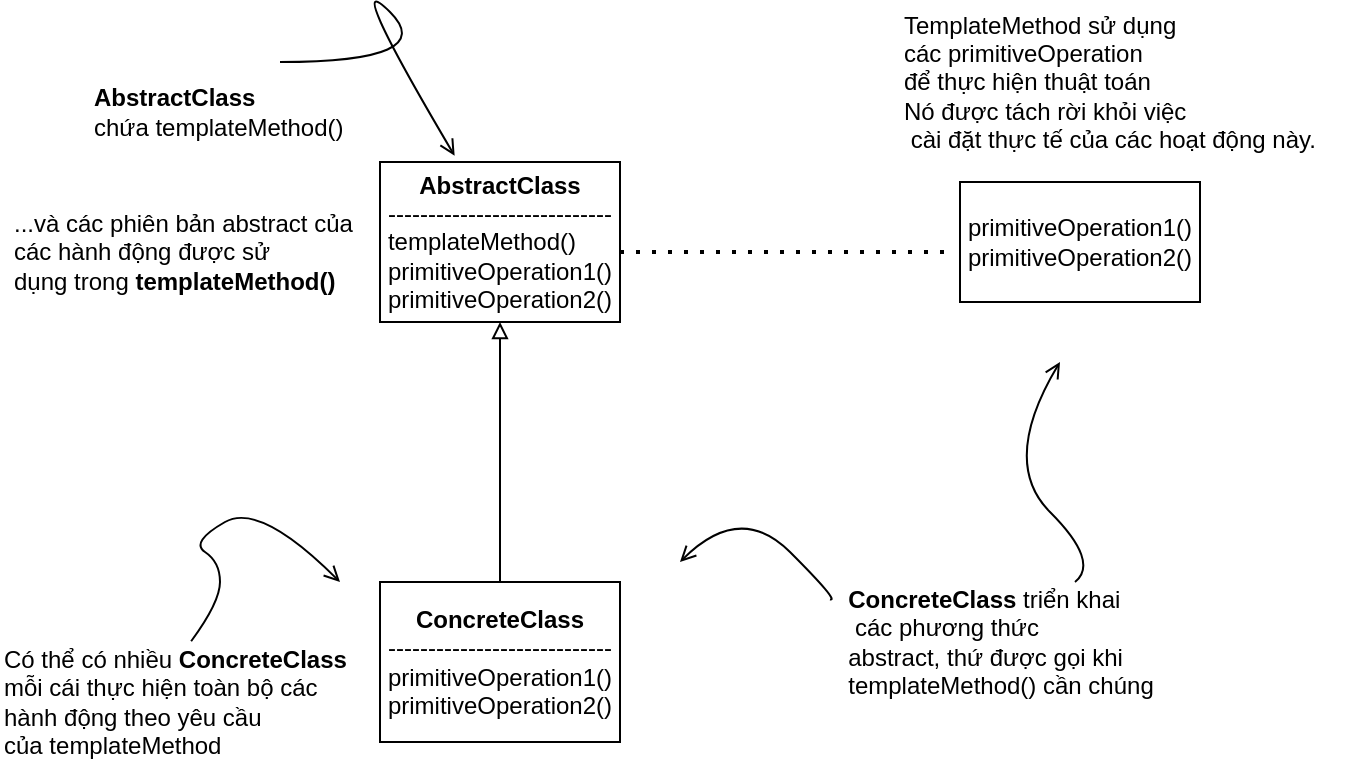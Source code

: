 <mxfile version="16.4.5" type="github">
  <diagram id="D6CNZqnAn27z-_fWBvvw" name="Page-1">
    <mxGraphModel dx="716" dy="397" grid="1" gridSize="10" guides="1" tooltips="1" connect="1" arrows="1" fold="1" page="1" pageScale="1" pageWidth="850" pageHeight="1100" math="0" shadow="0">
      <root>
        <mxCell id="0" />
        <mxCell id="1" parent="0" />
        <mxCell id="q8Iq8Qz22xRnlzVJrOMp-1" value="&lt;b&gt;AbstractClass&lt;/b&gt;&lt;br&gt;----------------------------&lt;br&gt;&lt;div style=&quot;text-align: left&quot;&gt;&lt;span&gt;templateMethod()&lt;/span&gt;&lt;/div&gt;&lt;div style=&quot;text-align: left&quot;&gt;&lt;span&gt;primitiveOperation1()&lt;/span&gt;&lt;/div&gt;&lt;div style=&quot;text-align: left&quot;&gt;&lt;span&gt;primitiveOperation2()&lt;/span&gt;&lt;/div&gt;" style="rounded=0;whiteSpace=wrap;html=1;" vertex="1" parent="1">
          <mxGeometry x="280" y="210" width="120" height="80" as="geometry" />
        </mxCell>
        <mxCell id="q8Iq8Qz22xRnlzVJrOMp-2" value="&lt;b&gt;ConcreteClass&lt;/b&gt;&lt;br&gt;----------------------------&lt;br&gt;&lt;div style=&quot;text-align: left&quot;&gt;&lt;span&gt;primitiveOperation1()&lt;/span&gt;&lt;/div&gt;&lt;div style=&quot;text-align: left&quot;&gt;&lt;span&gt;primitiveOperation2()&lt;/span&gt;&lt;/div&gt;" style="rounded=0;whiteSpace=wrap;html=1;" vertex="1" parent="1">
          <mxGeometry x="280" y="420" width="120" height="80" as="geometry" />
        </mxCell>
        <mxCell id="q8Iq8Qz22xRnlzVJrOMp-3" value="" style="endArrow=block;html=1;rounded=0;exitX=0.5;exitY=0;exitDx=0;exitDy=0;entryX=0.5;entryY=1;entryDx=0;entryDy=0;endFill=0;" edge="1" parent="1" source="q8Iq8Qz22xRnlzVJrOMp-2" target="q8Iq8Qz22xRnlzVJrOMp-1">
          <mxGeometry width="50" height="50" relative="1" as="geometry">
            <mxPoint x="260" y="450" as="sourcePoint" />
            <mxPoint x="310" y="390" as="targetPoint" />
          </mxGeometry>
        </mxCell>
        <mxCell id="q8Iq8Qz22xRnlzVJrOMp-4" value="&lt;div style=&quot;text-align: left&quot;&gt;primitiveOperation1()&lt;/div&gt;&lt;div style=&quot;text-align: left&quot;&gt;primitiveOperation2()&lt;/div&gt;" style="rounded=0;whiteSpace=wrap;html=1;" vertex="1" parent="1">
          <mxGeometry x="570" y="220" width="120" height="60" as="geometry" />
        </mxCell>
        <mxCell id="q8Iq8Qz22xRnlzVJrOMp-5" value="" style="endArrow=none;dashed=1;html=1;dashPattern=1 3;strokeWidth=2;rounded=0;entryX=-0.017;entryY=0.583;entryDx=0;entryDy=0;entryPerimeter=0;" edge="1" parent="1" target="q8Iq8Qz22xRnlzVJrOMp-4">
          <mxGeometry width="50" height="50" relative="1" as="geometry">
            <mxPoint x="400" y="255" as="sourcePoint" />
            <mxPoint x="450" y="300" as="targetPoint" />
          </mxGeometry>
        </mxCell>
        <mxCell id="q8Iq8Qz22xRnlzVJrOMp-6" value="&lt;b&gt;AbstractClass&lt;/b&gt;&lt;br&gt;chứa templateMethod()" style="text;html=1;align=left;verticalAlign=middle;resizable=0;points=[];autosize=1;strokeColor=none;fillColor=none;" vertex="1" parent="1">
          <mxGeometry x="135" y="170" width="140" height="30" as="geometry" />
        </mxCell>
        <mxCell id="q8Iq8Qz22xRnlzVJrOMp-7" value="&lt;div&gt;&lt;span&gt;...và các phiên bản abstract của&amp;nbsp;&lt;/span&gt;&lt;/div&gt;&lt;div&gt;&lt;span&gt;các hành động được sử&amp;nbsp;&lt;/span&gt;&lt;/div&gt;&lt;div&gt;dụng trong &lt;b&gt;templateMethod()&lt;/b&gt;&lt;/div&gt;" style="text;html=1;align=left;verticalAlign=middle;resizable=0;points=[];autosize=1;strokeColor=none;fillColor=none;" vertex="1" parent="1">
          <mxGeometry x="95" y="230" width="190" height="50" as="geometry" />
        </mxCell>
        <mxCell id="q8Iq8Qz22xRnlzVJrOMp-8" value="Có thể có nhiều &lt;b&gt;ConcreteClass&lt;/b&gt;&lt;br&gt;mỗi cái thực hiện toàn bộ các&lt;br&gt;hành động theo yêu cầu&lt;br&gt;của templateMethod" style="text;html=1;align=left;verticalAlign=middle;resizable=0;points=[];autosize=1;strokeColor=none;fillColor=none;" vertex="1" parent="1">
          <mxGeometry x="90" y="450" width="190" height="60" as="geometry" />
        </mxCell>
        <mxCell id="q8Iq8Qz22xRnlzVJrOMp-9" value="&lt;div&gt;&lt;span&gt;TemplateMethod sử dụng&lt;/span&gt;&lt;/div&gt;&lt;div&gt;&lt;span&gt;các primitiveOperation&lt;/span&gt;&lt;/div&gt;&lt;div&gt;&lt;span&gt;để thực hiện thuật toán&lt;/span&gt;&lt;/div&gt;&lt;div&gt;&lt;span&gt;Nó được tách rời khỏi việc&lt;/span&gt;&lt;/div&gt;&lt;div&gt;&lt;span&gt;&amp;nbsp;cài đặt thực tế&amp;nbsp;&lt;/span&gt;&lt;span&gt;của các hoạt động này.&amp;nbsp;&lt;/span&gt;&lt;/div&gt;" style="text;html=1;align=left;verticalAlign=middle;resizable=0;points=[];autosize=1;strokeColor=none;fillColor=none;" vertex="1" parent="1">
          <mxGeometry x="540" y="130" width="230" height="80" as="geometry" />
        </mxCell>
        <mxCell id="q8Iq8Qz22xRnlzVJrOMp-10" value="&lt;div style=&quot;text-align: left&quot;&gt;&lt;b&gt;ConcreteClass &lt;/b&gt;triển khai&lt;/div&gt;&lt;div style=&quot;text-align: left&quot;&gt;&lt;span&gt;&amp;nbsp;các phương thức&amp;nbsp;&lt;/span&gt;&lt;/div&gt;&lt;div style=&quot;text-align: left&quot;&gt;&lt;span&gt;abstract, thứ được gọi khi&lt;/span&gt;&lt;/div&gt;&lt;div style=&quot;text-align: left&quot;&gt;&lt;span&gt;templateMethod() cần chúng&lt;/span&gt;&lt;/div&gt;" style="text;html=1;align=center;verticalAlign=middle;resizable=0;points=[];autosize=1;strokeColor=none;fillColor=none;" vertex="1" parent="1">
          <mxGeometry x="505" y="420" width="170" height="60" as="geometry" />
        </mxCell>
        <mxCell id="q8Iq8Qz22xRnlzVJrOMp-11" value="" style="curved=1;endArrow=open;html=1;rounded=0;entryX=0.311;entryY=-0.039;entryDx=0;entryDy=0;entryPerimeter=0;endFill=0;" edge="1" parent="1" target="q8Iq8Qz22xRnlzVJrOMp-1">
          <mxGeometry width="50" height="50" relative="1" as="geometry">
            <mxPoint x="230" y="160" as="sourcePoint" />
            <mxPoint x="310" y="110" as="targetPoint" />
            <Array as="points">
              <mxPoint x="310" y="160" />
              <mxPoint x="260" y="110" />
            </Array>
          </mxGeometry>
        </mxCell>
        <mxCell id="q8Iq8Qz22xRnlzVJrOMp-12" value="" style="curved=1;endArrow=open;html=1;rounded=0;exitX=0.503;exitY=-0.006;exitDx=0;exitDy=0;exitPerimeter=0;endFill=0;" edge="1" parent="1" source="q8Iq8Qz22xRnlzVJrOMp-8">
          <mxGeometry width="50" height="50" relative="1" as="geometry">
            <mxPoint x="220" y="460" as="sourcePoint" />
            <mxPoint x="260" y="420" as="targetPoint" />
            <Array as="points">
              <mxPoint x="200" y="430" />
              <mxPoint x="200" y="410" />
              <mxPoint x="185" y="400" />
              <mxPoint x="220" y="380" />
            </Array>
          </mxGeometry>
        </mxCell>
        <mxCell id="q8Iq8Qz22xRnlzVJrOMp-13" value="" style="curved=1;endArrow=open;html=1;rounded=0;endFill=0;" edge="1" parent="1" source="q8Iq8Qz22xRnlzVJrOMp-10">
          <mxGeometry width="50" height="50" relative="1" as="geometry">
            <mxPoint x="590" y="410" as="sourcePoint" />
            <mxPoint x="620" y="310" as="targetPoint" />
            <Array as="points">
              <mxPoint x="640" y="410" />
              <mxPoint x="590" y="360" />
            </Array>
          </mxGeometry>
        </mxCell>
        <mxCell id="q8Iq8Qz22xRnlzVJrOMp-14" value="" style="curved=1;endArrow=open;html=1;rounded=0;endFill=0;" edge="1" parent="1" source="q8Iq8Qz22xRnlzVJrOMp-10">
          <mxGeometry width="50" height="50" relative="1" as="geometry">
            <mxPoint x="460" y="430" as="sourcePoint" />
            <mxPoint x="430" y="410" as="targetPoint" />
            <Array as="points">
              <mxPoint x="510" y="430" />
              <mxPoint x="460" y="380" />
            </Array>
          </mxGeometry>
        </mxCell>
      </root>
    </mxGraphModel>
  </diagram>
</mxfile>
